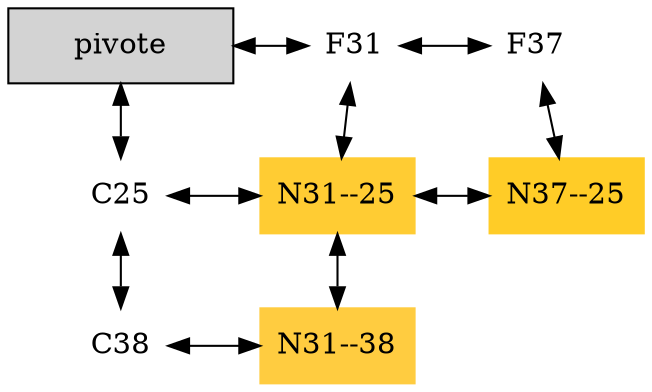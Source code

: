 digraph {

rankdir = TB;
node [shape=rectangle, height=0.5, width=0.5];
graph[ nodesep = 0.5];
pivote[ label = "pivote", width = 1.5, style = filled];
//cabeceras columnas

F31[label="F31" color="white" style="filled" ]
F37[label="F37" color="white" style="filled" ]
//cabeceras filas

C25[label="C25" color="white" style="filled" ]
C38[label="C38" color="white" style="filled" ]
//contenido matriz

N31_25[label="N31--25" color="#FFCC33" style="filled" ];
N37_25[label="N37--25" color="#FFCC27" style="filled" ];
N31_38[label="N31--38" color="#FFCC40" style="filled" ];
//Conexiones entre filas

F31->F37[dir=both];
//Conexiones entre columnas

C25->C38[dir=both];
//Concexiones fila-nodoInterno

F31->N31_25[dir=both];
N31_25->N31_38[dir=both];
F37->N37_25[dir=both];
//Concexiones columna-NodoInterno

C25->N31_25[constraint=false,dir=both];
N31_25->N37_25[constraint=false,dir=both];
C38->N31_38[constraint=false,dir=both];
pivote->
C25[dir=both];
pivote->
F31[dir=both];
//Los ranks
{ rank = same;pivote;
F31;
F37;}
{ rank = same;C25;N31_25;N37_25;}

{ rank = same;C38;N31_38;}
}